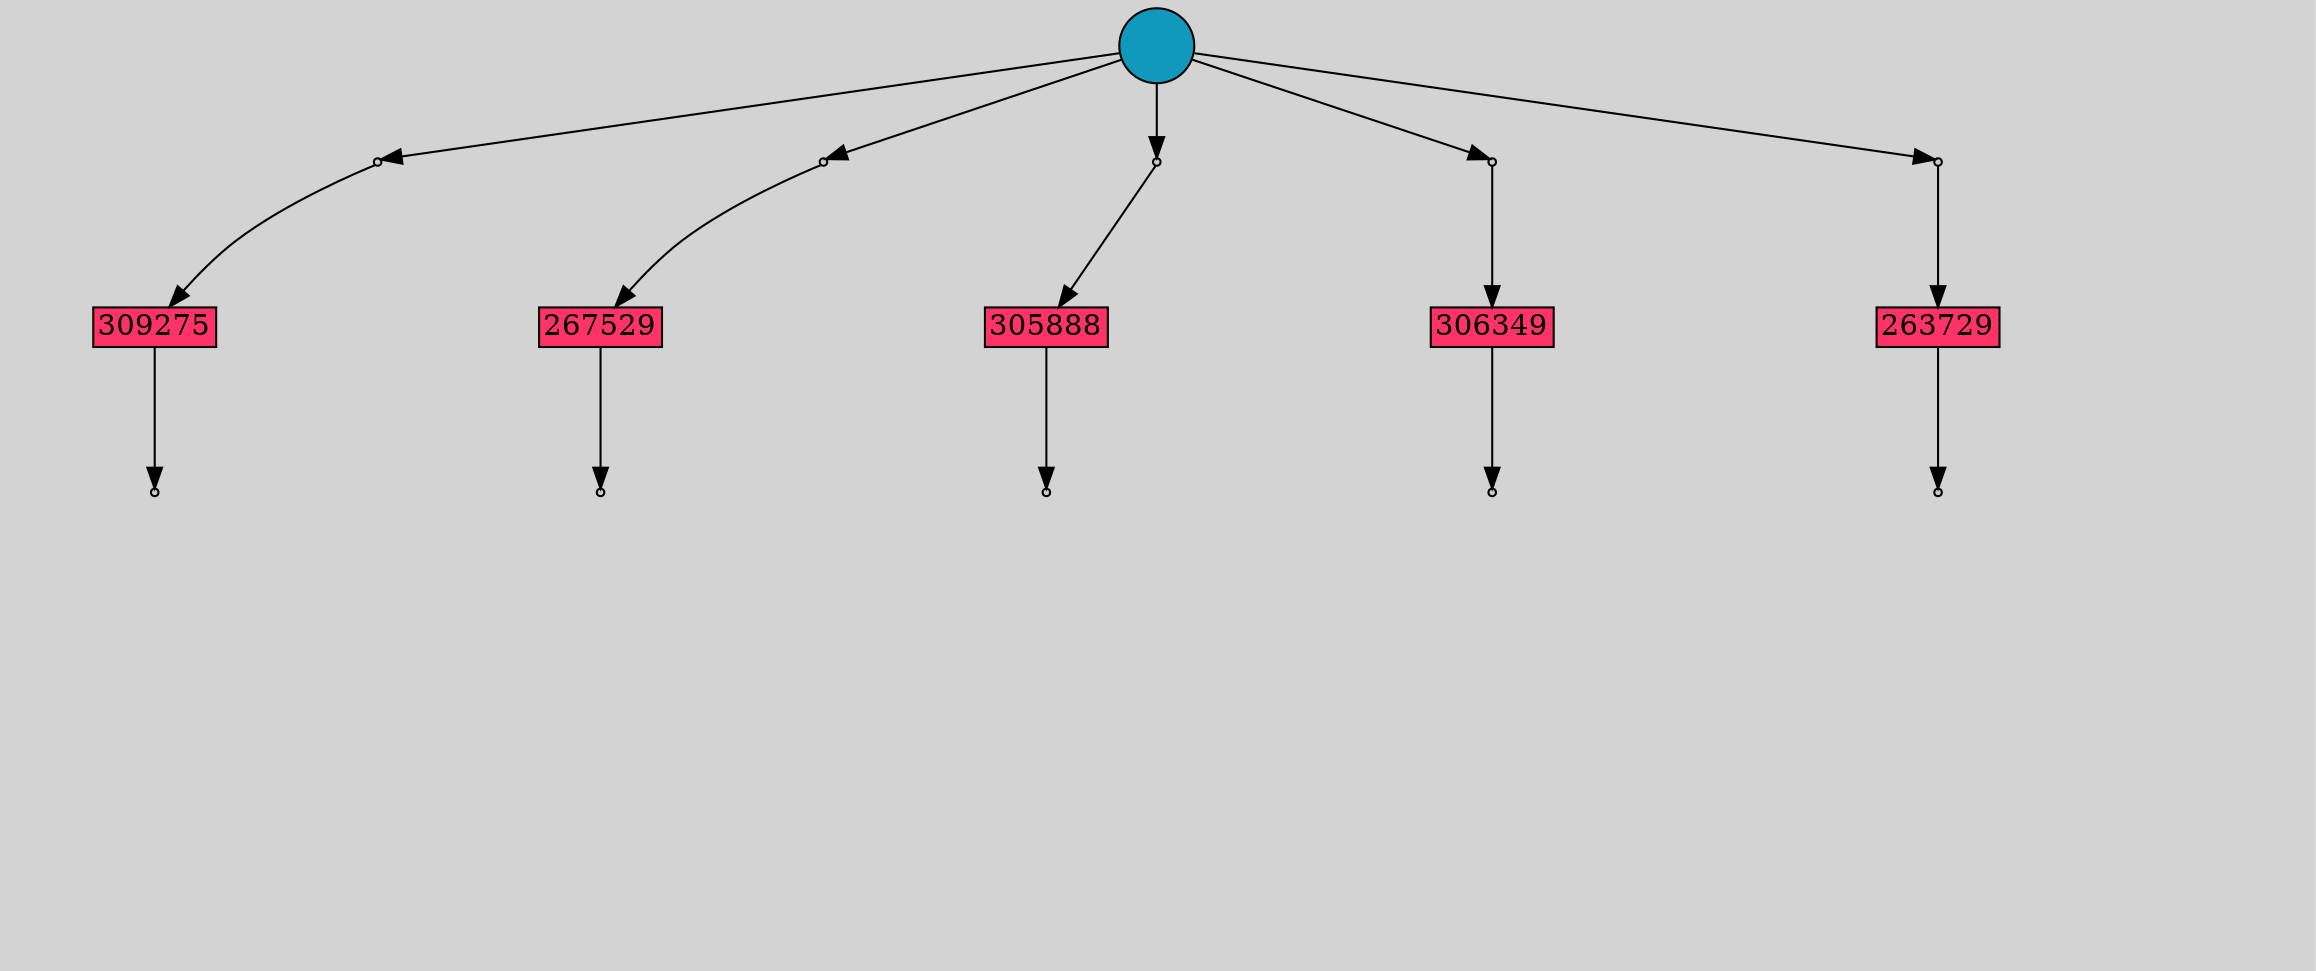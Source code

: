 // File exported with GEGELATI v1.4.0
// On the 2025-07-05 23:55:06
// With the File::TPGGraphDotExporter
digraph{
	graph[pad = "0.212, 0.055" bgcolor = lightgray]
	node[shape=circle style = filled label = ""]
		T308920 [fillcolor="#1199bb"]
		A309275 [fillcolor="#ff3366" shape=box margin=0.03 width=0 height=0 label="309275"]
		A267529 [fillcolor="#ff3366" shape=box margin=0.03 width=0 height=0 label="267529"]
		A305888 [fillcolor="#ff3366" shape=box margin=0.03 width=0 height=0 label="305888"]
		A306349 [fillcolor="#ff3366" shape=box margin=0.03 width=0 height=0 label="306349"]
		A263729 [fillcolor="#ff3366" shape=box margin=0.03 width=0 height=0 label="263729"]
		P1095052 [fillcolor="#cccccc" shape=point label="0"] //
		I1095052 [shape=box style=invis label="6|2&1|10#1|2&#92;n4|3&1|1#0|10&#92;n7|0&0|3#1|8&#92;n2|3&1|8#0|0&#92;n12|0&0|2#0|3&#92;n"] //0.702912|-0.947591|0.928243|-0.606906|0.150369|0.610144|0.843079|0.713556|-0.922052|0.807264|
		P1095052 -> I1095052[style=invis]
		A309275 [fillcolor="#ff3366" shape=box margin=0.03 width=0 height=0 label="309275"]
		T308920 -> P1095052 -> A309275
		P1095053 [fillcolor="#cccccc" shape=point label="0"] //
		I1095053 [shape=box style=invis label="6|2&1|10#1|2&#92;n4|3&1|1#0|10&#92;n7|0&0|3#1|8&#92;n2|3&1|8#0|0&#92;n12|0&0|2#0|3&#92;n"] //0.702912|-0.947591|0.928243|-0.606906|0.150369|0.610144|0.843079|0.713556|-0.922052|0.807264|
		P1095053 -> I1095053[style=invis]
		A267529 [fillcolor="#ff3366" shape=box margin=0.03 width=0 height=0 label="267529"]
		T308920 -> P1095053 -> A267529
		P1095054 [fillcolor="#cccccc" shape=point label="0"] //
		I1095054 [shape=box style=invis label="6|2&1|10#1|2&#92;n4|3&1|1#0|10&#92;n12|0&0|2#0|3&#92;n"] //0.702912|-0.947591|0.928243|-0.606906|-0.922052|0.807264|
		P1095054 -> I1095054[style=invis]
		A305888 [fillcolor="#ff3366" shape=box margin=0.03 width=0 height=0 label="305888"]
		T308920 -> P1095054 -> A305888
		P1095055 [fillcolor="#cccccc" shape=point label="0"] //
		I1095055 [shape=box style=invis label="6|2&1|10#1|2&#92;n4|3&1|1#0|10&#92;n7|0&0|3#1|8&#92;n2|3&1|8#0|0&#92;n12|0&0|2#0|3&#92;n"] //0.702912|-0.947591|0.928243|-0.606906|0.150369|0.610144|0.843079|0.713556|-0.922052|0.807264|
		P1095055 -> I1095055[style=invis]
		A306349 [fillcolor="#ff3366" shape=box margin=0.03 width=0 height=0 label="306349"]
		T308920 -> P1095055 -> A306349
		P1095056 [fillcolor="#cccccc" shape=point label="0"] //
		I1095056 [shape=box style=invis label="6|2&1|10#1|2&#92;n4|3&1|1#0|10&#92;n12|0&0|2#0|3&#92;n"] //0.702912|-0.947591|0.928243|-0.606906|-0.922052|0.807264|
		P1095056 -> I1095056[style=invis]
		A263729 [fillcolor="#ff3366" shape=box margin=0.03 width=0 height=0 label="263729"]
		T308920 -> P1095056 -> A263729
		P1095057 [fillcolor="#cccccc" shape=point label="1"] //
		I1095057 [shape=box style=invis label="11|3&1|3#1|4&#92;n13|0&0|3#1|7&#92;n7|7&1|10#1|6&#92;n9|3&0|7#1|9&#92;n0|0&0|0#1|2&#92;n0|0&0|0#0|3&#92;n8|0&0|8#1|1&#92;n0|0&0|8#1|2&#92;n"] //-0.374979|-0.488123|-0.375190|0.940662|-0.021720|0.605896|-0.520760|0.487438|-0.985718|-0.020324|-0.476937|0.466505|0.759692|0.066550|-0.318278|-0.988609|
		P1095057 -> I1095057[style=invis]
		A309275 -> P1095057
		P1095058 [fillcolor="#cccccc" shape=point label="1"] //
		I1095058 [shape=box style=invis label="11|3&1|3#1|4&#92;n13|0&0|3#1|7&#92;n7|6&1|3#1|6&#92;n0|1&1|2#1|0&#92;n15|3&1|6#0|1&#92;n19|1&0|1#1|3&#92;n2|1&0|3#0|1&#92;n14|3&0|1#0|6&#92;n0|0&0|0#1|2&#92;n0|0&0|0#0|3&#92;n0|0&0|8#1|2&#92;n"] //-0.374979|-0.488123|-0.375190|0.940662|-0.572062|-0.600472|0.707132|-0.382498|-0.850069|0.598435|0.009646|0.224544|-0.605544|-0.710330|-3.295396|0.240231|-0.985718|-0.020324|-0.476937|0.466505|-0.318278|-0.988609|
		P1095058 -> I1095058[style=invis]
		A267529 -> P1095058
		P1095059 [fillcolor="#cccccc" shape=point label="1"] //
		I1095059 [shape=box style=invis label="11|3&1|3#1|4&#92;n13|0&0|3#1|7&#92;n7|6&1|4#1|6&#92;n0|1&1|2#1|0&#92;n15|3&1|6#0|1&#92;n19|1&0|1#1|3&#92;n2|1&0|3#0|1&#92;n14|3&0|1#0|6&#92;n0|0&0|0#1|2&#92;n0|0&0|0#0|3&#92;n0|0&0|8#1|2&#92;n8|0&0|8#1|5&#92;n"] //-0.374979|-0.488123|-0.375190|0.940662|-0.572062|-0.600472|0.707132|-0.382498|-0.850069|0.598435|0.009646|0.224544|-0.605544|-0.710330|-3.295396|0.240231|-0.985718|-0.020324|-0.476937|0.466505|-0.318278|-0.988609|0.509235|-0.453556|
		P1095059 -> I1095059[style=invis]
		A305888 -> P1095059
		P1095060 [fillcolor="#cccccc" shape=point label="1"] //
		I1095060 [shape=box style=invis label="11|3&1|3#1|4&#92;n13|0&0|3#1|7&#92;n7|6&1|4#1|6&#92;n0|1&1|2#1|0&#92;n15|3&1|6#0|1&#92;n19|1&0|1#1|3&#92;n2|1&0|3#0|1&#92;n14|3&0|1#0|6&#92;n0|0&0|0#1|2&#92;n0|0&0|0#0|3&#92;n8|0&0|8#1|1&#92;n0|0&0|8#1|2&#92;n"] //-0.374979|-0.488123|-0.375190|0.940662|-0.572062|-0.600472|0.707132|-0.382498|-0.850069|0.598435|0.009646|0.224544|-0.605544|-0.710330|-3.295396|0.240231|-0.985718|-0.020324|-0.476937|0.466505|0.759692|0.066550|-0.318278|-0.988609|
		P1095060 -> I1095060[style=invis]
		A306349 -> P1095060
		P1095061 [fillcolor="#cccccc" shape=point label="1"] //
		I1095061 [shape=box style=invis label="11|3&1|3#1|4&#92;n13|0&0|3#1|7&#92;n7|6&1|4#1|6&#92;n0|1&1|2#1|0&#92;n15|3&1|6#0|1&#92;n19|1&0|1#1|3&#92;n2|1&0|3#0|1&#92;n14|3&0|1#0|6&#92;n0|0&0|0#1|2&#92;n0|0&0|0#0|3&#92;n0|0&0|8#1|2&#92;n8|0&0|8#1|5&#92;n"] //-0.374979|-0.488123|-0.375190|0.940662|-0.572062|-0.600472|0.707132|-0.382498|-0.850069|0.598435|0.009646|0.224544|-0.605544|-0.710330|-3.295396|0.240231|-0.985718|-0.020324|-0.476937|0.466505|-0.318278|-0.988609|0.509235|-0.453556|
		P1095061 -> I1095061[style=invis]
		A263729 -> P1095061
}
